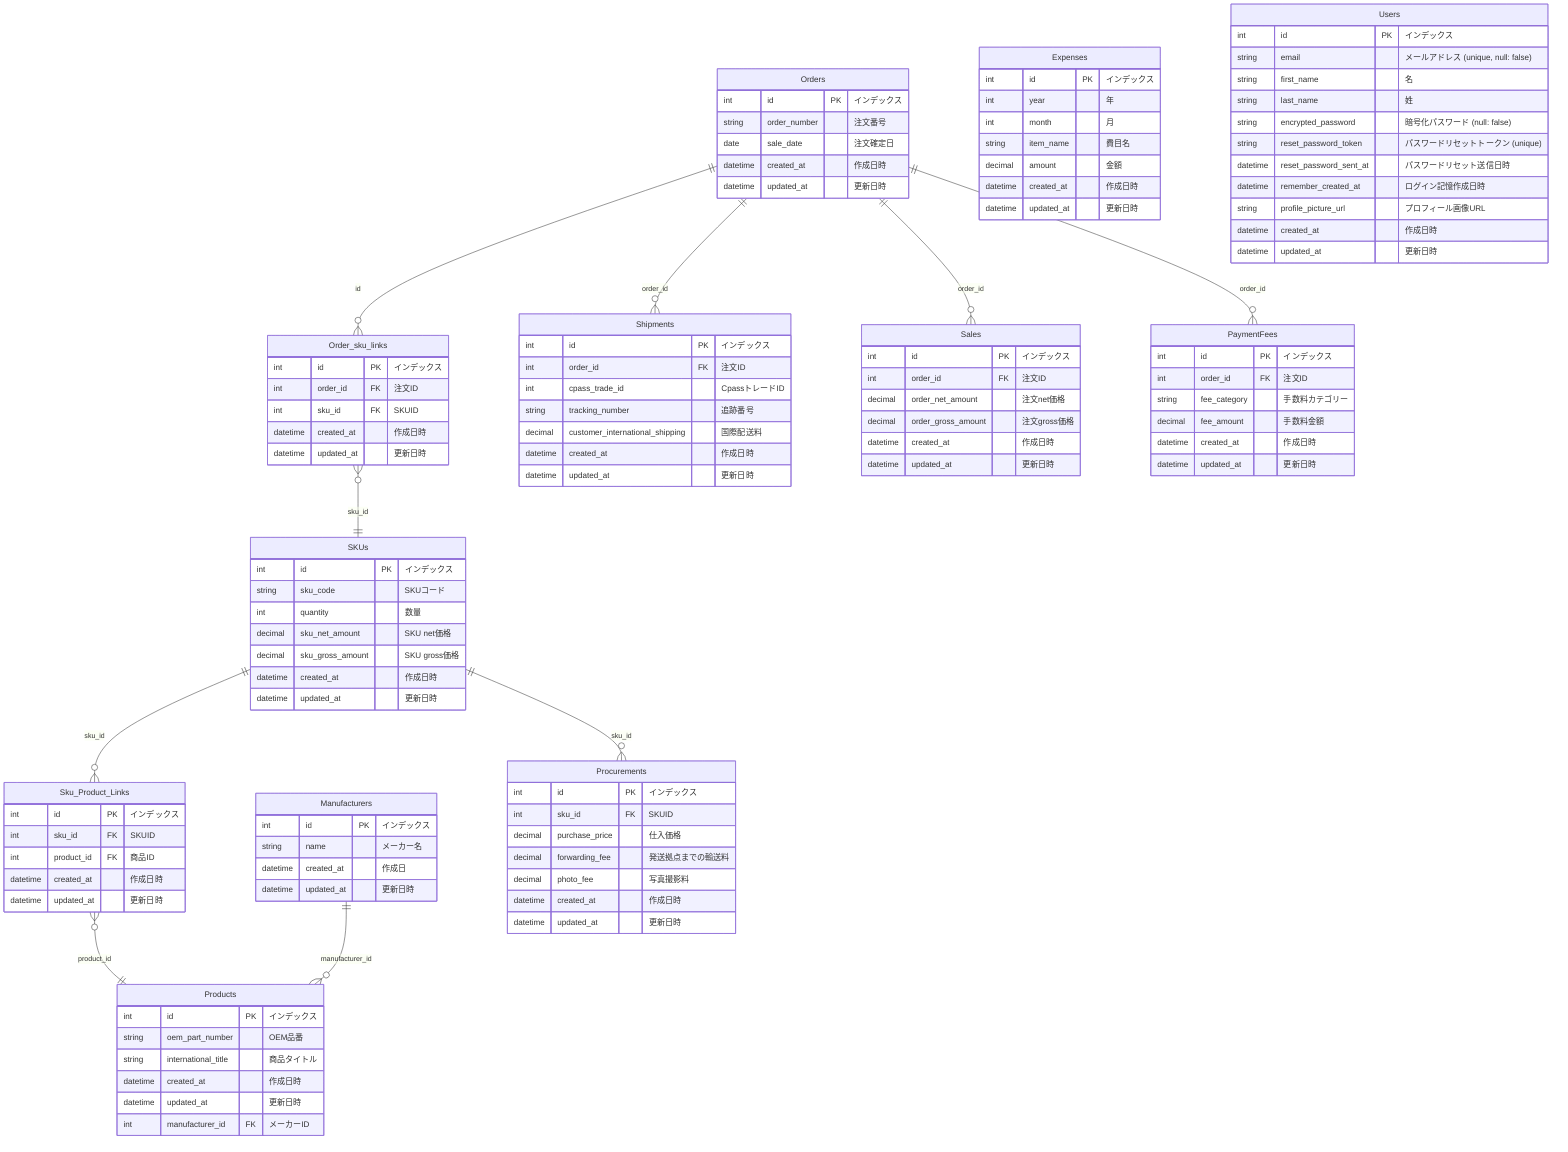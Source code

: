 erDiagram
    Orders {
        int id PK "インデックス"
        string order_number "注文番号"
        date sale_date "注文確定日"
        datetime created_at "作成日時"
        datetime updated_at "更新日時"
    }

    Order_sku_links {
        int id PK "インデックス"
        int order_id FK "注文ID"
        int sku_id FK "SKUID"
        datetime created_at "作成日時"
        datetime updated_at "更新日時"
    }

    SKUs {
        int id PK "インデックス"
        string sku_code "SKUコード"
        int quantity "数量"
        decimal sku_net_amount "SKU net価格"
        decimal sku_gross_amount "SKU gross価格"
        datetime created_at "作成日時"
        datetime updated_at "更新日時"
    }
    Sku_Product_Links {
        int id PK "インデックス"
        int sku_id FK "SKUID"
        int product_id FK "商品ID"
        datetime created_at "作成日時"
        datetime updated_at "更新日時"
    }

    Products {
        int id PK "インデックス"
        string oem_part_number "OEM品番"
        string international_title "商品タイトル"
        datetime created_at "作成日時"
        datetime updated_at "更新日時"
        int manufacturer_id FK "メーカーID"
    }

    Manufacturers {
        int id PK "インデックス"
        string name "メーカー名"
        datetime created_at "作成日"
        datetime updated_at "更新日時"
    }

    Shipments {
        int id PK "インデックス"
        int order_id FK "注文ID"
        int cpass_trade_id "CpassトレードID"
        string tracking_number "追跡番号"
        decimal customer_international_shipping "国際配送料"
        datetime created_at "作成日時"
        datetime updated_at "更新日時"
    }

    Procurements {
        int id PK "インデックス"
        int sku_id FK "SKUID"
        decimal purchase_price "仕入価格"
        decimal forwarding_fee "発送拠点までの輸送料"
        decimal photo_fee "写真撮影料"
        datetime created_at "作成日時"
        datetime updated_at "更新日時"
    }

    Sales {
        int id PK "インデックス"
        int order_id FK "注文ID"
        decimal order_net_amount "注文net価格"
        decimal order_gross_amount "注文gross価格"
        datetime created_at "作成日時"
        datetime updated_at "更新日時"
    }

    PaymentFees {
        int id PK "インデックス"
        int order_id FK "注文ID"
        string fee_category "手数料カテゴリー"
        decimal fee_amount "手数料金額"
        datetime created_at "作成日時"
        datetime updated_at "更新日時"
    }

    Expenses {
        int id PK "インデックス"
        int year "年"
        int month "月"
        string item_name "費目名"
        decimal amount "金額"
        datetime created_at "作成日時"
        datetime updated_at "更新日時"
    }

    Users {
        int id PK "インデックス"
        string email "メールアドレス (unique, null: false)"
        string first_name "名"
        string last_name "姓"
        string encrypted_password "暗号化パスワード (null: false)"
        string reset_password_token "パスワードリセットトークン (unique)"
        datetime reset_password_sent_at "パスワードリセット送信日時"
        datetime remember_created_at "ログイン記憶作成日時"
        string profile_picture_url "プロフィール画像URL"
        datetime created_at "作成日時"
        datetime updated_at "更新日時"
    }

    Orders ||--o{ Order_sku_links : "id"
    Order_sku_links }o--|| SKUs : "sku_id"
    SKUs ||--o{ Sku_Product_Links : "sku_id"
    Sku_Product_Links }o--|| Products : "product_id"
    Orders ||--o{ Shipments : "order_id"
    Orders ||--o{ Sales : "order_id"
    Orders ||--o{ PaymentFees : "order_id"
    Manufacturers ||--o{ Products : "manufacturer_id"
    SKUs ||--o{ Procurements : "sku_id"